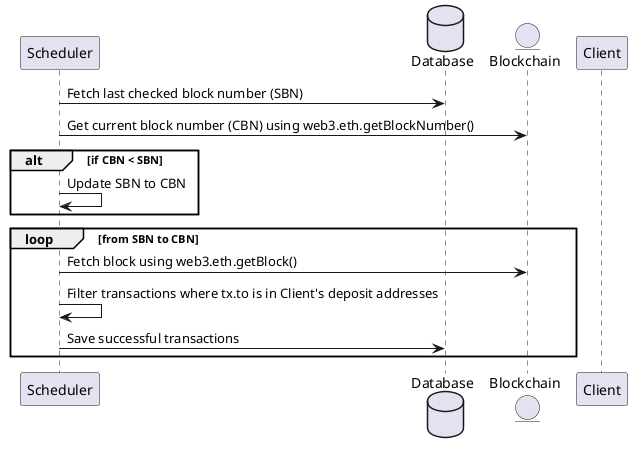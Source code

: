 @startuml
participant "Scheduler" as S
database "Database" as D
entity "Blockchain" as B
participant "Client" as C

S -> D : Fetch last checked block number (SBN)
S -> B : Get current block number (CBN) using web3.eth.getBlockNumber()
alt if CBN < SBN
    S -> S : Update SBN to CBN
end
loop from SBN to CBN
    S -> B : Fetch block using web3.eth.getBlock()
    S -> S : Filter transactions where tx.to is in Client's deposit addresses
    S -> D : Save successful transactions
end
@enduml
